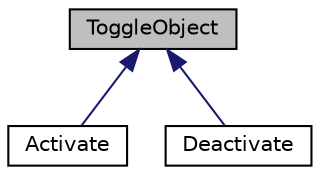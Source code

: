 digraph "ToggleObject"
{
 // INTERACTIVE_SVG=YES
 // LATEX_PDF_SIZE
  edge [fontname="Helvetica",fontsize="10",labelfontname="Helvetica",labelfontsize="10"];
  node [fontname="Helvetica",fontsize="10",shape=record];
  Node1 [label="ToggleObject",height=0.2,width=0.4,color="black", fillcolor="grey75", style="filled", fontcolor="black",tooltip=" "];
  Node1 -> Node2 [dir="back",color="midnightblue",fontsize="10",style="solid",fontname="Helvetica"];
  Node2 [label="Activate",height=0.2,width=0.4,color="black", fillcolor="white", style="filled",URL="$class_mirage_x_r_1_1_activate.html",tooltip=" "];
  Node1 -> Node3 [dir="back",color="midnightblue",fontsize="10",style="solid",fontname="Helvetica"];
  Node3 [label="Deactivate",height=0.2,width=0.4,color="black", fillcolor="white", style="filled",URL="$class_mirage_x_r_1_1_deactivate.html",tooltip=" "];
}
